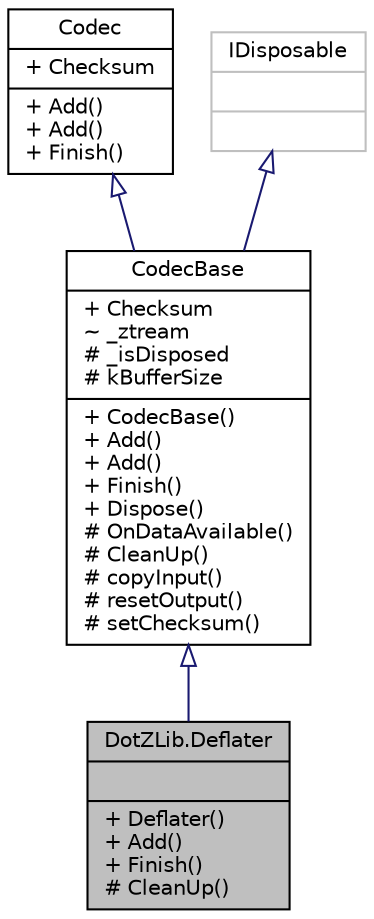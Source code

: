 digraph "DotZLib.Deflater"
{
  edge [fontname="Helvetica",fontsize="10",labelfontname="Helvetica",labelfontsize="10"];
  node [fontname="Helvetica",fontsize="10",shape=record];
  Node1 [label="{DotZLib.Deflater\n||+ Deflater()\l+ Add()\l+ Finish()\l# CleanUp()\l}",height=0.2,width=0.4,color="black", fillcolor="grey75", style="filled", fontcolor="black"];
  Node2 -> Node1 [dir="back",color="midnightblue",fontsize="10",style="solid",arrowtail="onormal",fontname="Helvetica"];
  Node2 [label="{CodecBase\n|+ Checksum\l~ _ztream\l# _isDisposed\l# kBufferSize\l|+ CodecBase()\l+ Add()\l+ Add()\l+ Finish()\l+ Dispose()\l# OnDataAvailable()\l# CleanUp()\l# copyInput()\l# resetOutput()\l# setChecksum()\l}",height=0.2,width=0.4,color="black", fillcolor="white", style="filled",URL="$class_dot_z_lib_1_1_codec_base.html",tooltip="Implements the common functionality needed for all Codecs "];
  Node3 -> Node2 [dir="back",color="midnightblue",fontsize="10",style="solid",arrowtail="onormal",fontname="Helvetica"];
  Node3 [label="{Codec\n|+ Checksum\l|+ Add()\l+ Add()\l+ Finish()\l}",height=0.2,width=0.4,color="black", fillcolor="white", style="filled",URL="$interface_dot_z_lib_1_1_codec.html",tooltip="Declares methods and events for implementing compressors/decompressors "];
  Node4 -> Node2 [dir="back",color="midnightblue",fontsize="10",style="solid",arrowtail="onormal",fontname="Helvetica"];
  Node4 [label="{IDisposable\n||}",height=0.2,width=0.4,color="grey75", fillcolor="white", style="filled"];
}
